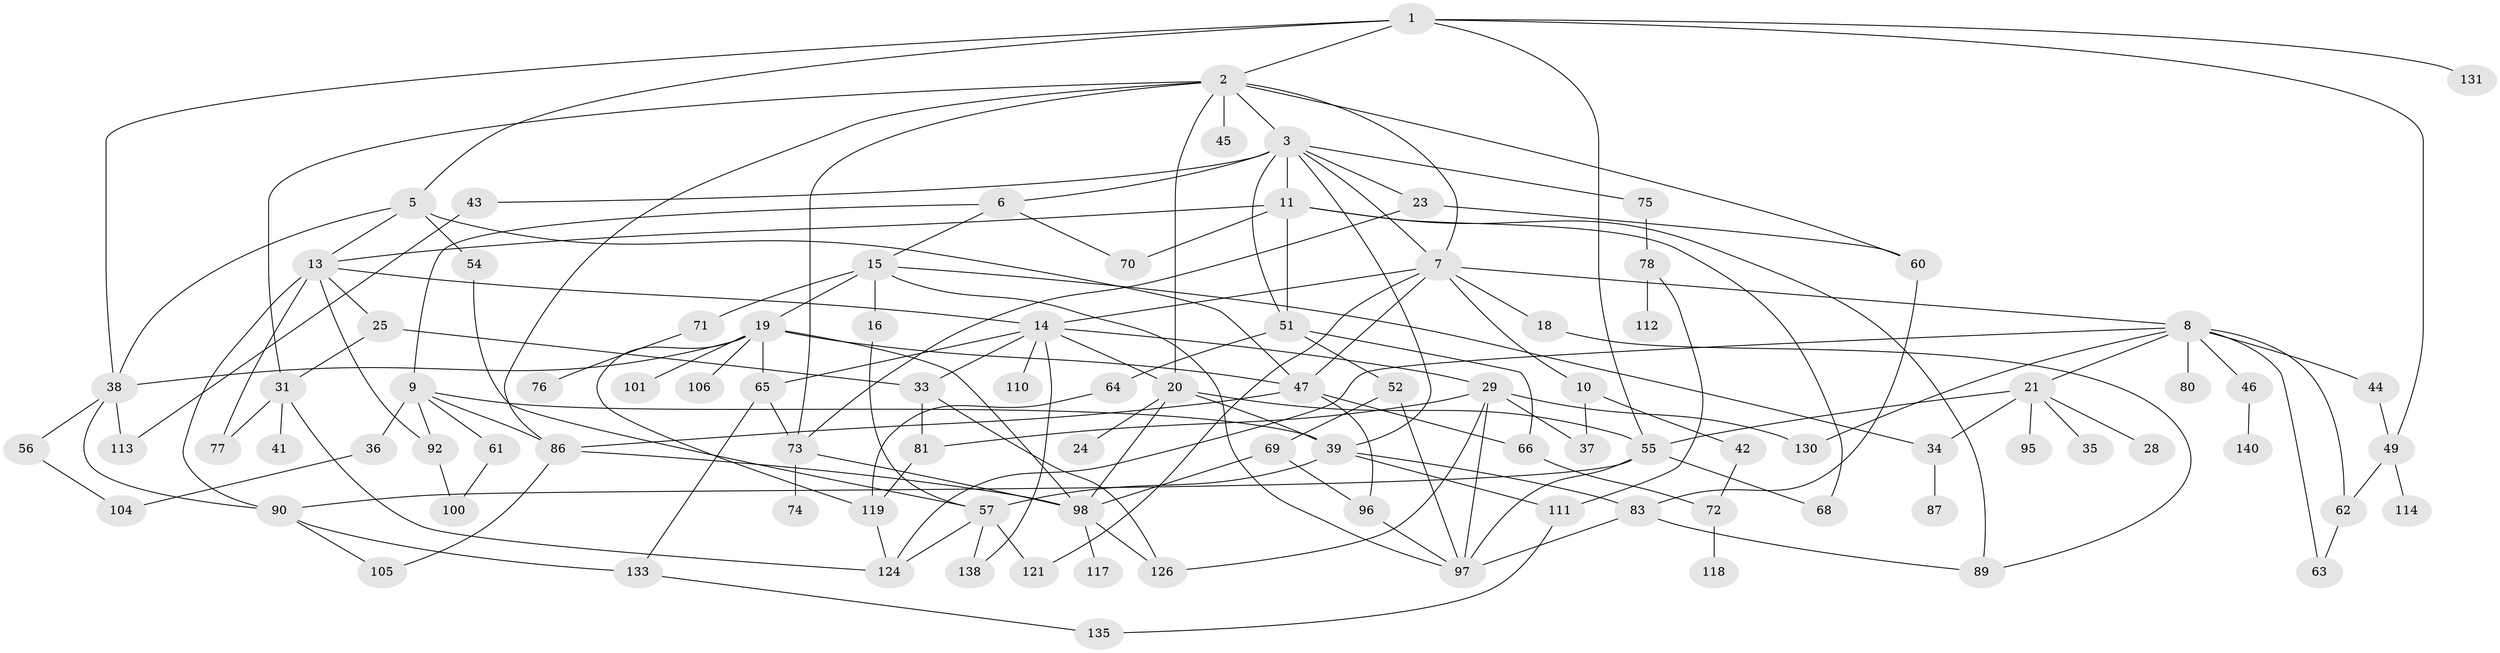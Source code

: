 // original degree distribution, {6: 0.05, 7: 0.014285714285714285, 8: 0.014285714285714285, 4: 0.14285714285714285, 5: 0.08571428571428572, 3: 0.2357142857142857, 2: 0.2785714285714286, 1: 0.17857142857142858}
// Generated by graph-tools (version 1.1) at 2025/10/02/27/25 16:10:54]
// undirected, 97 vertices, 163 edges
graph export_dot {
graph [start="1"]
  node [color=gray90,style=filled];
  1;
  2 [super="+4"];
  3 [super="+17"];
  5 [super="+94"];
  6;
  7 [super="+120"];
  8 [super="+12"];
  9 [super="+26"];
  10;
  11 [super="+93"];
  13 [super="+32"];
  14 [super="+27"];
  15 [super="+122"];
  16 [super="+22"];
  18;
  19 [super="+59"];
  20 [super="+85"];
  21 [super="+48"];
  23;
  24;
  25;
  28 [super="+116"];
  29 [super="+30"];
  31 [super="+79"];
  33 [super="+50"];
  34 [super="+53"];
  35;
  36;
  37;
  38 [super="+102"];
  39 [super="+40"];
  41;
  42;
  43 [super="+58"];
  44;
  45;
  46;
  47 [super="+136"];
  49 [super="+84"];
  51;
  52;
  54 [super="+108"];
  55 [super="+132"];
  56;
  57 [super="+129"];
  60 [super="+82"];
  61;
  62 [super="+128"];
  63;
  64;
  65 [super="+134"];
  66 [super="+67"];
  68;
  69;
  70;
  71;
  72;
  73 [super="+123"];
  74;
  75;
  76 [super="+99"];
  77 [super="+109"];
  78 [super="+103"];
  80;
  81 [super="+91"];
  83 [super="+115"];
  86 [super="+88"];
  87;
  89 [super="+139"];
  90 [super="+127"];
  92;
  95;
  96;
  97 [super="+137"];
  98 [super="+107"];
  100;
  101;
  104;
  105;
  106;
  110;
  111;
  112;
  113 [super="+125"];
  114;
  117;
  118;
  119;
  121;
  124;
  126;
  130;
  131;
  133;
  135;
  138;
  140;
  1 -- 2;
  1 -- 5;
  1 -- 38;
  1 -- 49;
  1 -- 131;
  1 -- 55;
  2 -- 3;
  2 -- 7;
  2 -- 20;
  2 -- 60;
  2 -- 73;
  2 -- 45;
  2 -- 86;
  2 -- 31;
  3 -- 6;
  3 -- 11;
  3 -- 23;
  3 -- 43;
  3 -- 75;
  3 -- 7;
  3 -- 51;
  3 -- 39;
  5 -- 13;
  5 -- 54;
  5 -- 47;
  5 -- 38;
  6 -- 9;
  6 -- 15;
  6 -- 70;
  7 -- 8;
  7 -- 10;
  7 -- 14;
  7 -- 18;
  7 -- 121;
  7 -- 47;
  8 -- 21;
  8 -- 63;
  8 -- 80;
  8 -- 124;
  8 -- 130;
  8 -- 46;
  8 -- 44;
  8 -- 62;
  9 -- 92;
  9 -- 36;
  9 -- 39;
  9 -- 61;
  9 -- 86;
  10 -- 42;
  10 -- 37;
  11 -- 51;
  11 -- 68;
  11 -- 70;
  11 -- 89;
  11 -- 13;
  13 -- 25;
  13 -- 77;
  13 -- 90;
  13 -- 92;
  13 -- 14;
  14 -- 138;
  14 -- 65;
  14 -- 29;
  14 -- 20;
  14 -- 110;
  14 -- 33;
  15 -- 16;
  15 -- 19;
  15 -- 71 [weight=2];
  15 -- 97;
  15 -- 34;
  16 -- 57;
  18 -- 89;
  19 -- 47;
  19 -- 101;
  19 -- 119;
  19 -- 98;
  19 -- 38;
  19 -- 106;
  19 -- 65;
  20 -- 24;
  20 -- 55;
  20 -- 98;
  20 -- 39;
  21 -- 28;
  21 -- 34;
  21 -- 35;
  21 -- 55;
  21 -- 95;
  23 -- 60;
  23 -- 73;
  25 -- 31;
  25 -- 33;
  29 -- 37;
  29 -- 130;
  29 -- 97;
  29 -- 81;
  29 -- 126;
  31 -- 41;
  31 -- 124;
  31 -- 77;
  33 -- 81;
  33 -- 126;
  34 -- 87;
  36 -- 104;
  38 -- 56;
  38 -- 113;
  38 -- 90;
  39 -- 83;
  39 -- 57;
  39 -- 111;
  42 -- 72;
  43 -- 113;
  44 -- 49;
  46 -- 140;
  47 -- 96;
  47 -- 66;
  47 -- 86;
  49 -- 62;
  49 -- 114;
  51 -- 52;
  51 -- 64;
  51 -- 66;
  52 -- 69;
  52 -- 97;
  54 -- 57;
  55 -- 68;
  55 -- 97;
  55 -- 90;
  56 -- 104;
  57 -- 124;
  57 -- 121;
  57 -- 138;
  60 -- 83;
  61 -- 100;
  62 -- 63;
  64 -- 119;
  65 -- 73;
  65 -- 133;
  66 -- 72;
  69 -- 96;
  69 -- 98;
  71 -- 76;
  72 -- 118;
  73 -- 74;
  73 -- 98;
  75 -- 78;
  78 -- 111;
  78 -- 112;
  81 -- 119;
  83 -- 89;
  83 -- 97;
  86 -- 98;
  86 -- 105;
  90 -- 133;
  90 -- 105;
  92 -- 100;
  96 -- 97;
  98 -- 126;
  98 -- 117;
  111 -- 135;
  119 -- 124;
  133 -- 135;
}
